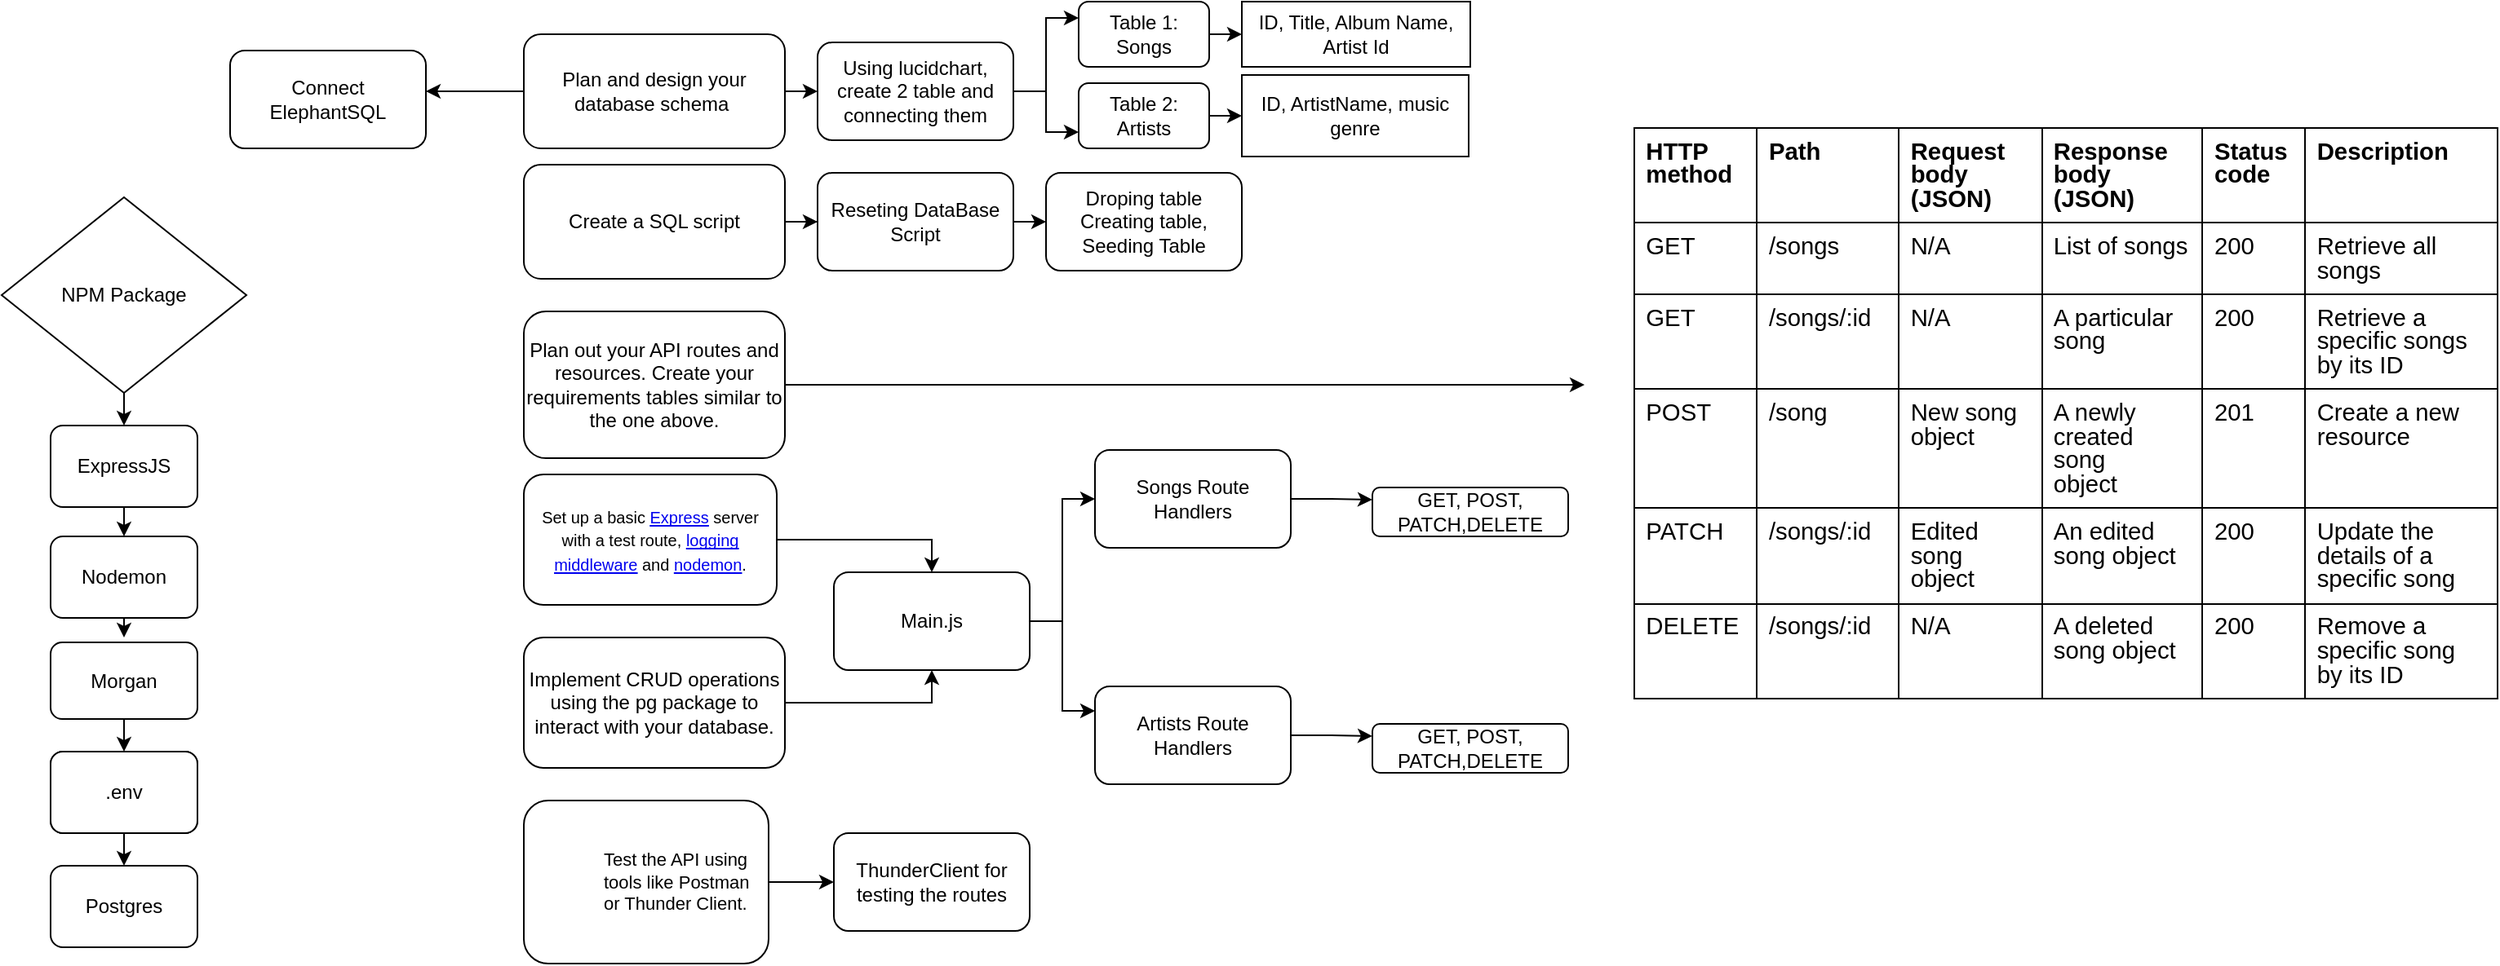 <mxfile version="22.0.3" type="google">
  <diagram name="Page-1" id="NZLwJHWUdEijCmFSZo5U">
    <mxGraphModel grid="1" page="1" gridSize="10" guides="1" tooltips="1" connect="1" arrows="1" fold="1" pageScale="1" pageWidth="850" pageHeight="1100" math="0" shadow="0">
      <root>
        <mxCell id="0" />
        <mxCell id="1" parent="0" />
        <mxCell id="MP1pSOhWw1-A5AuxiCTw-13" style="edgeStyle=orthogonalEdgeStyle;rounded=0;orthogonalLoop=1;jettySize=auto;html=1;exitX=1;exitY=0.5;exitDx=0;exitDy=0;entryX=0;entryY=0.5;entryDx=0;entryDy=0;" edge="1" parent="1" source="MP1pSOhWw1-A5AuxiCTw-2" target="MP1pSOhWw1-A5AuxiCTw-8">
          <mxGeometry relative="1" as="geometry" />
        </mxCell>
        <mxCell id="n1W8WyWPI8wo-H7HfETh-5" style="edgeStyle=orthogonalEdgeStyle;rounded=0;orthogonalLoop=1;jettySize=auto;html=1;" edge="1" parent="1" source="MP1pSOhWw1-A5AuxiCTw-2">
          <mxGeometry relative="1" as="geometry">
            <mxPoint x="270" y="55" as="targetPoint" />
          </mxGeometry>
        </mxCell>
        <mxCell id="MP1pSOhWw1-A5AuxiCTw-2" value="Plan and design your database schema&amp;nbsp;" style="rounded=1;whiteSpace=wrap;html=1;" vertex="1" parent="1">
          <mxGeometry x="330" y="20" width="160" height="70" as="geometry" />
        </mxCell>
        <mxCell id="MP1pSOhWw1-A5AuxiCTw-22" value="" style="edgeStyle=orthogonalEdgeStyle;rounded=0;orthogonalLoop=1;jettySize=auto;html=1;" edge="1" parent="1" source="MP1pSOhWw1-A5AuxiCTw-3" target="MP1pSOhWw1-A5AuxiCTw-18">
          <mxGeometry relative="1" as="geometry" />
        </mxCell>
        <mxCell id="MP1pSOhWw1-A5AuxiCTw-3" value="Create a SQL script" style="rounded=1;whiteSpace=wrap;html=1;" vertex="1" parent="1">
          <mxGeometry x="330" y="100" width="160" height="70" as="geometry" />
        </mxCell>
        <mxCell id="MP1pSOhWw1-A5AuxiCTw-4" value="Plan out your API routes and resources. Create your requirements tables similar to the one above." style="rounded=1;whiteSpace=wrap;html=1;" vertex="1" parent="1">
          <mxGeometry x="330" y="190" width="160" height="90" as="geometry" />
        </mxCell>
        <mxCell id="MP1pSOhWw1-A5AuxiCTw-24" style="edgeStyle=orthogonalEdgeStyle;rounded=0;orthogonalLoop=1;jettySize=auto;html=1;entryX=0.5;entryY=0;entryDx=0;entryDy=0;" edge="1" parent="1" source="MP1pSOhWw1-A5AuxiCTw-5" target="MP1pSOhWw1-A5AuxiCTw-23">
          <mxGeometry relative="1" as="geometry" />
        </mxCell>
        <mxCell id="MP1pSOhWw1-A5AuxiCTw-5" value="&lt;font style=&quot;font-size: 10px;&quot;&gt;Set up a basic&amp;nbsp;&lt;span style=&quot;border-color: var(--border-color); font-family: Arial; text-align: left; text-decoration-line: underline; text-decoration-skip-ink: none; color: rgb(17, 85, 204);&quot; class=&quot;c21&quot;&gt;&lt;a style=&quot;border-color: var(--border-color); text-decoration: inherit;&quot; href=&quot;https://www.google.com/url?q=https://expressjs.com/&amp;amp;sa=D&amp;amp;source=editors&amp;amp;ust=1696588872830771&amp;amp;usg=AOvVaw3Q-1ynsjV2Uif-jQ8RZWzV&quot; class=&quot;c8&quot;&gt;Express&lt;/a&gt;&lt;/span&gt;&lt;span style=&quot;font-family: Arial; text-align: left;&quot;&gt;&amp;nbsp;server with a test route,&amp;nbsp;&lt;/span&gt;&lt;span style=&quot;border-color: var(--border-color); font-family: Arial; text-align: left; text-decoration-line: underline; text-decoration-skip-ink: none; color: rgb(17, 85, 204);&quot; class=&quot;c21&quot;&gt;&lt;a style=&quot;border-color: var(--border-color); text-decoration: inherit;&quot; href=&quot;https://www.google.com/url?q=https://www.npmjs.com/package/morgan&amp;amp;sa=D&amp;amp;source=editors&amp;amp;ust=1696588872830972&amp;amp;usg=AOvVaw0UehI3n7YNhWWzpMSBK3u9&quot; class=&quot;c8&quot;&gt;logging middleware&lt;/a&gt;&lt;/span&gt;&lt;span style=&quot;font-family: Arial; text-align: left;&quot;&gt;&amp;nbsp;and&amp;nbsp;&lt;/span&gt;&lt;span style=&quot;border-color: var(--border-color); font-family: Arial; text-align: left; text-decoration-line: underline; text-decoration-skip-ink: none; color: rgb(17, 85, 204);&quot; class=&quot;c21&quot;&gt;&lt;a style=&quot;border-color: var(--border-color); text-decoration: inherit;&quot; href=&quot;https://www.google.com/url?q=https://www.npmjs.com/package/nodemon&amp;amp;sa=D&amp;amp;source=editors&amp;amp;ust=1696588872831096&amp;amp;usg=AOvVaw2lOopaytWeFyevFYSEqnsv&quot; class=&quot;c8&quot;&gt;nodemon&lt;/a&gt;&lt;/span&gt;&lt;span style=&quot;border-color: var(--border-color); font-family: Arial; text-align: left; vertical-align: baseline;&quot; class=&quot;c2&quot;&gt;.&lt;/span&gt;&lt;/font&gt;" style="rounded=1;whiteSpace=wrap;html=1;" vertex="1" parent="1">
          <mxGeometry x="330" y="290" width="155" height="80" as="geometry" />
        </mxCell>
        <mxCell id="MP1pSOhWw1-A5AuxiCTw-25" style="edgeStyle=orthogonalEdgeStyle;rounded=0;orthogonalLoop=1;jettySize=auto;html=1;entryX=0.5;entryY=1;entryDx=0;entryDy=0;" edge="1" parent="1" source="MP1pSOhWw1-A5AuxiCTw-6" target="MP1pSOhWw1-A5AuxiCTw-23">
          <mxGeometry relative="1" as="geometry" />
        </mxCell>
        <mxCell id="MP1pSOhWw1-A5AuxiCTw-6" value="Implement CRUD operations using the pg package to interact with your database." style="rounded=1;whiteSpace=wrap;html=1;" vertex="1" parent="1">
          <mxGeometry x="330" y="390" width="160" height="80" as="geometry" />
        </mxCell>
        <mxCell id="MP1pSOhWw1-A5AuxiCTw-27" style="edgeStyle=orthogonalEdgeStyle;rounded=0;orthogonalLoop=1;jettySize=auto;html=1;exitX=1;exitY=0.5;exitDx=0;exitDy=0;entryX=0;entryY=0.5;entryDx=0;entryDy=0;" edge="1" parent="1" source="MP1pSOhWw1-A5AuxiCTw-7" target="MP1pSOhWw1-A5AuxiCTw-26">
          <mxGeometry relative="1" as="geometry" />
        </mxCell>
        <mxCell id="MP1pSOhWw1-A5AuxiCTw-7" value="&lt;ol style=&quot;border-color: var(--border-color); margin: 0px; padding: 0px; list-style-type: none; font-family: Roboto, arial, sans, sans-serif; text-align: start;&quot; start=&quot;3&quot; class=&quot;c14 lst-kix_bntq7i7yl89-0&quot;&gt;&lt;li style=&quot;border-color: var(--border-color); font-family: Arial; margin-left: 36pt; padding-top: 12pt; padding-left: 0pt; padding-bottom: 12pt; line-height: 1.15; text-align: left; counter-increment: lst-ctn-kix_bntq7i7yl89-0 1;&quot; class=&quot;c3 li-bullet-0&quot;&gt;&lt;font style=&quot;font-size: 11px;&quot;&gt;Test the API using tools like Postman or Thunder Client.&lt;/font&gt;&lt;/li&gt;&lt;/ol&gt;" style="rounded=1;whiteSpace=wrap;html=1;" vertex="1" parent="1">
          <mxGeometry x="330" y="490" width="150" height="100" as="geometry" />
        </mxCell>
        <mxCell id="MP1pSOhWw1-A5AuxiCTw-14" style="edgeStyle=orthogonalEdgeStyle;rounded=0;orthogonalLoop=1;jettySize=auto;html=1;entryX=0;entryY=0.25;entryDx=0;entryDy=0;" edge="1" parent="1" source="MP1pSOhWw1-A5AuxiCTw-8" target="MP1pSOhWw1-A5AuxiCTw-9">
          <mxGeometry relative="1" as="geometry" />
        </mxCell>
        <mxCell id="MP1pSOhWw1-A5AuxiCTw-15" style="edgeStyle=orthogonalEdgeStyle;rounded=0;orthogonalLoop=1;jettySize=auto;html=1;exitX=1;exitY=0.5;exitDx=0;exitDy=0;entryX=0;entryY=0.75;entryDx=0;entryDy=0;" edge="1" parent="1" source="MP1pSOhWw1-A5AuxiCTw-8" target="MP1pSOhWw1-A5AuxiCTw-10">
          <mxGeometry relative="1" as="geometry" />
        </mxCell>
        <mxCell id="MP1pSOhWw1-A5AuxiCTw-8" value="Using lucidchart, create 2 table and connecting them" style="rounded=1;whiteSpace=wrap;html=1;" vertex="1" parent="1">
          <mxGeometry x="510" y="25" width="120" height="60" as="geometry" />
        </mxCell>
        <mxCell id="MP1pSOhWw1-A5AuxiCTw-16" style="edgeStyle=orthogonalEdgeStyle;rounded=0;orthogonalLoop=1;jettySize=auto;html=1;exitX=1;exitY=0.5;exitDx=0;exitDy=0;entryX=0;entryY=0.5;entryDx=0;entryDy=0;" edge="1" parent="1" source="MP1pSOhWw1-A5AuxiCTw-9" target="MP1pSOhWw1-A5AuxiCTw-12">
          <mxGeometry relative="1" as="geometry" />
        </mxCell>
        <mxCell id="MP1pSOhWw1-A5AuxiCTw-9" value="Table 1: Songs" style="rounded=1;whiteSpace=wrap;html=1;" vertex="1" parent="1">
          <mxGeometry x="670" width="80" height="40" as="geometry" />
        </mxCell>
        <mxCell id="MP1pSOhWw1-A5AuxiCTw-17" style="edgeStyle=orthogonalEdgeStyle;rounded=0;orthogonalLoop=1;jettySize=auto;html=1;exitX=1;exitY=0.5;exitDx=0;exitDy=0;entryX=0;entryY=0.5;entryDx=0;entryDy=0;" edge="1" parent="1" source="MP1pSOhWw1-A5AuxiCTw-10" target="k5xZAKEoHbPxZRdMwEW1-1">
          <mxGeometry relative="1" as="geometry" />
        </mxCell>
        <mxCell id="MP1pSOhWw1-A5AuxiCTw-10" value="Table 2: Artists" style="rounded=1;whiteSpace=wrap;html=1;" vertex="1" parent="1">
          <mxGeometry x="670" y="50" width="80" height="40" as="geometry" />
        </mxCell>
        <mxCell id="MP1pSOhWw1-A5AuxiCTw-12" value="ID, Title, Album Name, Artist Id" style="rounded=0;whiteSpace=wrap;html=1;" vertex="1" parent="1">
          <mxGeometry x="770" width="140" height="40" as="geometry" />
        </mxCell>
        <mxCell id="k5xZAKEoHbPxZRdMwEW1-1" value="ID, ArtistName, music genre" style="rounded=0;whiteSpace=wrap;html=1;" vertex="1" parent="1">
          <mxGeometry x="770" y="45" width="139" height="50" as="geometry" />
        </mxCell>
        <mxCell id="MP1pSOhWw1-A5AuxiCTw-21" style="edgeStyle=orthogonalEdgeStyle;rounded=0;orthogonalLoop=1;jettySize=auto;html=1;exitX=1;exitY=0.5;exitDx=0;exitDy=0;entryX=0;entryY=0.5;entryDx=0;entryDy=0;" edge="1" parent="1" source="MP1pSOhWw1-A5AuxiCTw-18" target="MP1pSOhWw1-A5AuxiCTw-19">
          <mxGeometry relative="1" as="geometry" />
        </mxCell>
        <mxCell id="MP1pSOhWw1-A5AuxiCTw-18" value="Reseting DataBase Script" style="rounded=1;whiteSpace=wrap;html=1;" vertex="1" parent="1">
          <mxGeometry x="510" y="105" width="120" height="60" as="geometry" />
        </mxCell>
        <mxCell id="MP1pSOhWw1-A5AuxiCTw-19" value="Droping table&lt;br&gt;Creating table,&lt;br&gt;Seeding Table" style="rounded=1;whiteSpace=wrap;html=1;" vertex="1" parent="1">
          <mxGeometry x="650" y="105" width="120" height="60" as="geometry" />
        </mxCell>
        <mxCell id="MP1pSOhWw1-A5AuxiCTw-35" style="edgeStyle=orthogonalEdgeStyle;rounded=0;orthogonalLoop=1;jettySize=auto;html=1;exitX=1;exitY=0.5;exitDx=0;exitDy=0;entryX=0;entryY=0.25;entryDx=0;entryDy=0;" edge="1" parent="1" source="MP1pSOhWw1-A5AuxiCTw-23" target="MP1pSOhWw1-A5AuxiCTw-30">
          <mxGeometry relative="1" as="geometry" />
        </mxCell>
        <mxCell id="MP1pSOhWw1-A5AuxiCTw-37" style="edgeStyle=orthogonalEdgeStyle;rounded=0;orthogonalLoop=1;jettySize=auto;html=1;exitX=1;exitY=0.5;exitDx=0;exitDy=0;entryX=0;entryY=0.5;entryDx=0;entryDy=0;" edge="1" parent="1" source="MP1pSOhWw1-A5AuxiCTw-23" target="MP1pSOhWw1-A5AuxiCTw-29">
          <mxGeometry relative="1" as="geometry" />
        </mxCell>
        <mxCell id="MP1pSOhWw1-A5AuxiCTw-23" value="Main.js" style="rounded=1;whiteSpace=wrap;html=1;" vertex="1" parent="1">
          <mxGeometry x="520" y="350" width="120" height="60" as="geometry" />
        </mxCell>
        <mxCell id="MP1pSOhWw1-A5AuxiCTw-26" value="ThunderClient for testing the routes" style="rounded=1;whiteSpace=wrap;html=1;" vertex="1" parent="1">
          <mxGeometry x="520" y="510" width="120" height="60" as="geometry" />
        </mxCell>
        <mxCell id="qhG7z6Sz0XXHwZTHZPaw-1" value="&lt;table class=&quot;c19&quot; style=&quot;font-style: normal; font-variant-caps: normal; font-weight: 400; letter-spacing: normal; text-align: start; text-transform: none; word-spacing: 0px; -webkit-text-stroke-width: 0px; text-decoration: none; margin-left: 21pt; border-spacing: 0px; border-collapse: collapse; margin-right: auto; caret-color: rgb(0, 0, 0); color: rgb(0, 0, 0); font-family: Roboto, arial, sans, sans-serif; background-color: rgb(255, 255, 255);&quot;&gt;&lt;tbody&gt;&lt;tr class=&quot;c15&quot; style=&quot;height: 0pt;&quot;&gt;&lt;td class=&quot;c24&quot; colspan=&quot;1&quot; rowspan=&quot;1&quot; style=&quot;padding: 5pt; border-style: solid; border-color: rgb(0, 0, 0); border-width: 1pt; vertical-align: top; width: 54pt;&quot;&gt;&lt;p class=&quot;c7&quot; style=&quot;margin: 0px; color: rgb(0, 0, 0); font-size: 11pt; font-family: Arial; padding-top: 0pt; padding-bottom: 0pt; line-height: 1; text-align: left;&quot;&gt;&lt;span class=&quot;c17 c8&quot; style=&quot;color: rgb(0, 0, 0); text-decoration: none; vertical-align: baseline; font-size: 11pt; font-family: Arial; font-style: normal; font-weight: 700;&quot;&gt;HTTP method&lt;/span&gt;&lt;/p&gt;&lt;/td&gt;&lt;td class=&quot;c14&quot; colspan=&quot;1&quot; rowspan=&quot;1&quot; style=&quot;padding: 5pt; border-style: solid; border-color: rgb(0, 0, 0); border-width: 1pt; vertical-align: top; width: 75pt;&quot;&gt;&lt;p class=&quot;c7&quot; style=&quot;margin: 0px; color: rgb(0, 0, 0); font-size: 11pt; font-family: Arial; padding-top: 0pt; padding-bottom: 0pt; line-height: 1; text-align: left;&quot;&gt;&lt;span class=&quot;c17 c8&quot; style=&quot;color: rgb(0, 0, 0); text-decoration: none; vertical-align: baseline; font-size: 11pt; font-family: Arial; font-style: normal; font-weight: 700;&quot;&gt;Path&lt;/span&gt;&lt;/p&gt;&lt;/td&gt;&lt;td class=&quot;c4&quot; colspan=&quot;1&quot; rowspan=&quot;1&quot; style=&quot;padding: 5pt; border-style: solid; border-color: rgb(0, 0, 0); border-width: 1pt; vertical-align: top; width: 87pt;&quot;&gt;&lt;p class=&quot;c7&quot; style=&quot;margin: 0px; color: rgb(0, 0, 0); font-size: 11pt; font-family: Arial; padding-top: 0pt; padding-bottom: 0pt; line-height: 1; text-align: left;&quot;&gt;&lt;span class=&quot;c17 c8&quot; style=&quot;color: rgb(0, 0, 0); text-decoration: none; vertical-align: baseline; font-size: 11pt; font-family: Arial; font-style: normal; font-weight: 700;&quot;&gt;Request body (JSON)&lt;/span&gt;&lt;/p&gt;&lt;/td&gt;&lt;td class=&quot;c11&quot; colspan=&quot;1&quot; rowspan=&quot;1&quot; style=&quot;padding: 5pt; border-style: solid; border-color: rgb(0, 0, 0); border-width: 1pt; vertical-align: top; width: 93pt;&quot;&gt;&lt;p class=&quot;c7&quot; style=&quot;margin: 0px; color: rgb(0, 0, 0); font-size: 11pt; font-family: Arial; padding-top: 0pt; padding-bottom: 0pt; line-height: 1; text-align: left;&quot;&gt;&lt;span class=&quot;c17 c8&quot; style=&quot;color: rgb(0, 0, 0); text-decoration: none; vertical-align: baseline; font-size: 11pt; font-family: Arial; font-style: normal; font-weight: 700;&quot;&gt;Response body (JSON)&lt;/span&gt;&lt;/p&gt;&lt;/td&gt;&lt;td class=&quot;c2&quot; colspan=&quot;1&quot; rowspan=&quot;1&quot; style=&quot;padding: 5pt; border-style: solid; border-color: rgb(0, 0, 0); border-width: 1pt; vertical-align: top; width: 44.2pt;&quot;&gt;&lt;p class=&quot;c7&quot; style=&quot;margin: 0px; color: rgb(0, 0, 0); font-size: 11pt; font-family: Arial; padding-top: 0pt; padding-bottom: 0pt; line-height: 1; text-align: left;&quot;&gt;&lt;span class=&quot;c8 c17&quot; style=&quot;color: rgb(0, 0, 0); text-decoration: none; vertical-align: baseline; font-size: 11pt; font-family: Arial; font-style: normal; font-weight: 700;&quot;&gt;Status code&lt;/span&gt;&lt;/p&gt;&lt;/td&gt;&lt;td class=&quot;c16&quot; colspan=&quot;1&quot; rowspan=&quot;1&quot; style=&quot;padding: 5pt; border-style: solid; border-color: rgb(0, 0, 0); border-width: 1pt; vertical-align: top; width: 125.2pt;&quot;&gt;&lt;p class=&quot;c7&quot; style=&quot;margin: 0px; color: rgb(0, 0, 0); font-size: 11pt; font-family: Arial; padding-top: 0pt; padding-bottom: 0pt; line-height: 1; text-align: left;&quot;&gt;&lt;span class=&quot;c17 c8&quot; style=&quot;color: rgb(0, 0, 0); text-decoration: none; vertical-align: baseline; font-size: 11pt; font-family: Arial; font-style: normal; font-weight: 700;&quot;&gt;Description&lt;/span&gt;&lt;/p&gt;&lt;/td&gt;&lt;/tr&gt;&lt;tr class=&quot;c15&quot; style=&quot;height: 0pt;&quot;&gt;&lt;td class=&quot;c24&quot; colspan=&quot;1&quot; rowspan=&quot;1&quot; style=&quot;padding: 5pt; border-style: solid; border-color: rgb(0, 0, 0); border-width: 1pt; vertical-align: top; width: 54pt;&quot;&gt;&lt;p class=&quot;c7&quot; style=&quot;margin: 0px; color: rgb(0, 0, 0); font-size: 11pt; font-family: Arial; padding-top: 0pt; padding-bottom: 0pt; line-height: 1; text-align: left;&quot;&gt;&lt;span class=&quot;c6&quot; style=&quot;color: rgb(0, 0, 0); font-weight: 400; text-decoration: none; vertical-align: baseline; font-size: 11pt; font-family: Arial; font-style: normal;&quot;&gt;GET&lt;/span&gt;&lt;/p&gt;&lt;/td&gt;&lt;td class=&quot;c14&quot; colspan=&quot;1&quot; rowspan=&quot;1&quot; style=&quot;padding: 5pt; border-style: solid; border-color: rgb(0, 0, 0); border-width: 1pt; vertical-align: top; width: 75pt;&quot;&gt;&lt;p class=&quot;c7&quot; style=&quot;margin: 0px; color: rgb(0, 0, 0); font-size: 11pt; font-family: Arial; padding-top: 0pt; padding-bottom: 0pt; line-height: 1; text-align: left;&quot;&gt;&lt;span class=&quot;c6&quot; style=&quot;color: rgb(0, 0, 0); font-weight: 400; text-decoration: none; vertical-align: baseline; font-size: 11pt; font-family: Arial; font-style: normal;&quot;&gt;/songs&lt;/span&gt;&lt;/p&gt;&lt;/td&gt;&lt;td class=&quot;c4&quot; colspan=&quot;1&quot; rowspan=&quot;1&quot; style=&quot;padding: 5pt; border-style: solid; border-color: rgb(0, 0, 0); border-width: 1pt; vertical-align: top; width: 87pt;&quot;&gt;&lt;p class=&quot;c7&quot; style=&quot;margin: 0px; color: rgb(0, 0, 0); font-size: 11pt; font-family: Arial; padding-top: 0pt; padding-bottom: 0pt; line-height: 1; text-align: left;&quot;&gt;&lt;span class=&quot;c6&quot; style=&quot;color: rgb(0, 0, 0); font-weight: 400; text-decoration: none; vertical-align: baseline; font-size: 11pt; font-family: Arial; font-style: normal;&quot;&gt;N/A&lt;/span&gt;&lt;/p&gt;&lt;/td&gt;&lt;td class=&quot;c11&quot; colspan=&quot;1&quot; rowspan=&quot;1&quot; style=&quot;padding: 5pt; border-style: solid; border-color: rgb(0, 0, 0); border-width: 1pt; vertical-align: top; width: 93pt;&quot;&gt;&lt;p class=&quot;c7&quot; style=&quot;margin: 0px; color: rgb(0, 0, 0); font-size: 11pt; font-family: Arial; padding-top: 0pt; padding-bottom: 0pt; line-height: 1; text-align: left;&quot;&gt;&lt;span class=&quot;c6&quot; style=&quot;color: rgb(0, 0, 0); font-weight: 400; text-decoration: none; vertical-align: baseline; font-size: 11pt; font-family: Arial; font-style: normal;&quot;&gt;List of songs&lt;/span&gt;&lt;/p&gt;&lt;/td&gt;&lt;td class=&quot;c2&quot; colspan=&quot;1&quot; rowspan=&quot;1&quot; style=&quot;padding: 5pt; border-style: solid; border-color: rgb(0, 0, 0); border-width: 1pt; vertical-align: top; width: 44.2pt;&quot;&gt;&lt;p class=&quot;c7&quot; style=&quot;margin: 0px; color: rgb(0, 0, 0); font-size: 11pt; font-family: Arial; padding-top: 0pt; padding-bottom: 0pt; line-height: 1; text-align: left;&quot;&gt;&lt;span class=&quot;c6&quot; style=&quot;color: rgb(0, 0, 0); font-weight: 400; text-decoration: none; vertical-align: baseline; font-size: 11pt; font-family: Arial; font-style: normal;&quot;&gt;200&lt;/span&gt;&lt;/p&gt;&lt;/td&gt;&lt;td class=&quot;c16&quot; colspan=&quot;1&quot; rowspan=&quot;1&quot; style=&quot;padding: 5pt; border-style: solid; border-color: rgb(0, 0, 0); border-width: 1pt; vertical-align: top; width: 125.2pt;&quot;&gt;&lt;p class=&quot;c7&quot; style=&quot;margin: 0px; color: rgb(0, 0, 0); font-size: 11pt; font-family: Arial; padding-top: 0pt; padding-bottom: 0pt; line-height: 1; text-align: left;&quot;&gt;&lt;span class=&quot;c6&quot; style=&quot;color: rgb(0, 0, 0); font-weight: 400; text-decoration: none; vertical-align: baseline; font-size: 11pt; font-family: Arial; font-style: normal;&quot;&gt;Retrieve all songs&lt;/span&gt;&lt;/p&gt;&lt;/td&gt;&lt;/tr&gt;&lt;tr class=&quot;c15&quot; style=&quot;height: 0pt;&quot;&gt;&lt;td class=&quot;c24&quot; colspan=&quot;1&quot; rowspan=&quot;1&quot; style=&quot;padding: 5pt; border-style: solid; border-color: rgb(0, 0, 0); border-width: 1pt; vertical-align: top; width: 54pt;&quot;&gt;&lt;p class=&quot;c7&quot; style=&quot;margin: 0px; color: rgb(0, 0, 0); font-size: 11pt; font-family: Arial; padding-top: 0pt; padding-bottom: 0pt; line-height: 1; text-align: left;&quot;&gt;&lt;span class=&quot;c6&quot; style=&quot;color: rgb(0, 0, 0); font-weight: 400; text-decoration: none; vertical-align: baseline; font-size: 11pt; font-family: Arial; font-style: normal;&quot;&gt;GET&lt;/span&gt;&lt;/p&gt;&lt;/td&gt;&lt;td class=&quot;c14&quot; colspan=&quot;1&quot; rowspan=&quot;1&quot; style=&quot;padding: 5pt; border-style: solid; border-color: rgb(0, 0, 0); border-width: 1pt; vertical-align: top; width: 75pt;&quot;&gt;&lt;p class=&quot;c7&quot; style=&quot;margin: 0px; color: rgb(0, 0, 0); font-size: 11pt; font-family: Arial; padding-top: 0pt; padding-bottom: 0pt; line-height: 1; text-align: left;&quot;&gt;&lt;span class=&quot;c6&quot; style=&quot;color: rgb(0, 0, 0); font-weight: 400; text-decoration: none; vertical-align: baseline; font-size: 11pt; font-family: Arial; font-style: normal;&quot;&gt;/songs/:id&lt;/span&gt;&lt;/p&gt;&lt;/td&gt;&lt;td class=&quot;c4&quot; colspan=&quot;1&quot; rowspan=&quot;1&quot; style=&quot;padding: 5pt; border-style: solid; border-color: rgb(0, 0, 0); border-width: 1pt; vertical-align: top; width: 87pt;&quot;&gt;&lt;p class=&quot;c7&quot; style=&quot;margin: 0px; color: rgb(0, 0, 0); font-size: 11pt; font-family: Arial; padding-top: 0pt; padding-bottom: 0pt; line-height: 1; text-align: left;&quot;&gt;&lt;span class=&quot;c6&quot; style=&quot;color: rgb(0, 0, 0); font-weight: 400; text-decoration: none; vertical-align: baseline; font-size: 11pt; font-family: Arial; font-style: normal;&quot;&gt;N/A&lt;/span&gt;&lt;/p&gt;&lt;/td&gt;&lt;td class=&quot;c11&quot; colspan=&quot;1&quot; rowspan=&quot;1&quot; style=&quot;padding: 5pt; border-style: solid; border-color: rgb(0, 0, 0); border-width: 1pt; vertical-align: top; width: 93pt;&quot;&gt;&lt;p class=&quot;c7&quot; style=&quot;margin: 0px; color: rgb(0, 0, 0); font-size: 11pt; font-family: Arial; padding-top: 0pt; padding-bottom: 0pt; line-height: 1; text-align: left;&quot;&gt;&lt;span class=&quot;c6&quot; style=&quot;color: rgb(0, 0, 0); font-weight: 400; text-decoration: none; vertical-align: baseline; font-size: 11pt; font-family: Arial; font-style: normal;&quot;&gt;A particular song&lt;/span&gt;&lt;/p&gt;&lt;/td&gt;&lt;td class=&quot;c2&quot; colspan=&quot;1&quot; rowspan=&quot;1&quot; style=&quot;padding: 5pt; border-style: solid; border-color: rgb(0, 0, 0); border-width: 1pt; vertical-align: top; width: 44.2pt;&quot;&gt;&lt;p class=&quot;c7&quot; style=&quot;margin: 0px; color: rgb(0, 0, 0); font-size: 11pt; font-family: Arial; padding-top: 0pt; padding-bottom: 0pt; line-height: 1; text-align: left;&quot;&gt;&lt;span class=&quot;c6&quot; style=&quot;color: rgb(0, 0, 0); font-weight: 400; text-decoration: none; vertical-align: baseline; font-size: 11pt; font-family: Arial; font-style: normal;&quot;&gt;200&lt;/span&gt;&lt;/p&gt;&lt;/td&gt;&lt;td class=&quot;c16&quot; colspan=&quot;1&quot; rowspan=&quot;1&quot; style=&quot;padding: 5pt; border-style: solid; border-color: rgb(0, 0, 0); border-width: 1pt; vertical-align: top; width: 125.2pt;&quot;&gt;&lt;p class=&quot;c7&quot; style=&quot;margin: 0px; color: rgb(0, 0, 0); font-size: 11pt; font-family: Arial; padding-top: 0pt; padding-bottom: 0pt; line-height: 1; text-align: left;&quot;&gt;&lt;span class=&quot;c6&quot; style=&quot;color: rgb(0, 0, 0); font-weight: 400; text-decoration: none; vertical-align: baseline; font-size: 11pt; font-family: Arial; font-style: normal;&quot;&gt;Retrieve a specific songs by its ID&lt;/span&gt;&lt;/p&gt;&lt;/td&gt;&lt;/tr&gt;&lt;tr class=&quot;c15&quot; style=&quot;height: 0pt;&quot;&gt;&lt;td class=&quot;c24&quot; colspan=&quot;1&quot; rowspan=&quot;1&quot; style=&quot;padding: 5pt; border-style: solid; border-color: rgb(0, 0, 0); border-width: 1pt; vertical-align: top; width: 54pt;&quot;&gt;&lt;p class=&quot;c7&quot; style=&quot;margin: 0px; color: rgb(0, 0, 0); font-size: 11pt; font-family: Arial; padding-top: 0pt; padding-bottom: 0pt; line-height: 1; text-align: left;&quot;&gt;&lt;span class=&quot;c6&quot; style=&quot;color: rgb(0, 0, 0); font-weight: 400; text-decoration: none; vertical-align: baseline; font-size: 11pt; font-family: Arial; font-style: normal;&quot;&gt;POST&lt;/span&gt;&lt;/p&gt;&lt;/td&gt;&lt;td class=&quot;c14&quot; colspan=&quot;1&quot; rowspan=&quot;1&quot; style=&quot;padding: 5pt; border-style: solid; border-color: rgb(0, 0, 0); border-width: 1pt; vertical-align: top; width: 75pt;&quot;&gt;&lt;p class=&quot;c7&quot; style=&quot;margin: 0px; color: rgb(0, 0, 0); font-size: 11pt; font-family: Arial; padding-top: 0pt; padding-bottom: 0pt; line-height: 1; text-align: left;&quot;&gt;&lt;span class=&quot;c6&quot; style=&quot;color: rgb(0, 0, 0); font-weight: 400; text-decoration: none; vertical-align: baseline; font-size: 11pt; font-family: Arial; font-style: normal;&quot;&gt;/song&lt;/span&gt;&lt;/p&gt;&lt;/td&gt;&lt;td class=&quot;c4&quot; colspan=&quot;1&quot; rowspan=&quot;1&quot; style=&quot;padding: 5pt; border-style: solid; border-color: rgb(0, 0, 0); border-width: 1pt; vertical-align: top; width: 87pt;&quot;&gt;&lt;p class=&quot;c7&quot; style=&quot;margin: 0px; color: rgb(0, 0, 0); font-size: 11pt; font-family: Arial; padding-top: 0pt; padding-bottom: 0pt; line-height: 1; text-align: left;&quot;&gt;&lt;span class=&quot;c6&quot; style=&quot;color: rgb(0, 0, 0); font-weight: 400; text-decoration: none; vertical-align: baseline; font-size: 11pt; font-family: Arial; font-style: normal;&quot;&gt;New song object&lt;/span&gt;&lt;/p&gt;&lt;/td&gt;&lt;td class=&quot;c11&quot; colspan=&quot;1&quot; rowspan=&quot;1&quot; style=&quot;padding: 5pt; border-style: solid; border-color: rgb(0, 0, 0); border-width: 1pt; vertical-align: top; width: 93pt;&quot;&gt;&lt;p class=&quot;c7&quot; style=&quot;margin: 0px; color: rgb(0, 0, 0); font-size: 11pt; font-family: Arial; padding-top: 0pt; padding-bottom: 0pt; line-height: 1; text-align: left;&quot;&gt;&lt;span class=&quot;c6&quot; style=&quot;color: rgb(0, 0, 0); font-weight: 400; text-decoration: none; vertical-align: baseline; font-size: 11pt; font-family: Arial; font-style: normal;&quot;&gt;A newly created song&lt;/span&gt;&lt;/p&gt;&lt;p class=&quot;c7&quot; style=&quot;margin: 0px; color: rgb(0, 0, 0); font-size: 11pt; font-family: Arial; padding-top: 0pt; padding-bottom: 0pt; line-height: 1; text-align: left;&quot;&gt;&lt;span class=&quot;c6&quot; style=&quot;color: rgb(0, 0, 0); font-weight: 400; text-decoration: none; vertical-align: baseline; font-size: 11pt; font-family: Arial; font-style: normal;&quot;&gt;object&lt;/span&gt;&lt;/p&gt;&lt;/td&gt;&lt;td class=&quot;c2&quot; colspan=&quot;1&quot; rowspan=&quot;1&quot; style=&quot;padding: 5pt; border-style: solid; border-color: rgb(0, 0, 0); border-width: 1pt; vertical-align: top; width: 44.2pt;&quot;&gt;&lt;p class=&quot;c7&quot; style=&quot;margin: 0px; color: rgb(0, 0, 0); font-size: 11pt; font-family: Arial; padding-top: 0pt; padding-bottom: 0pt; line-height: 1; text-align: left;&quot;&gt;&lt;span class=&quot;c6&quot; style=&quot;color: rgb(0, 0, 0); font-weight: 400; text-decoration: none; vertical-align: baseline; font-size: 11pt; font-family: Arial; font-style: normal;&quot;&gt;201&lt;/span&gt;&lt;/p&gt;&lt;/td&gt;&lt;td class=&quot;c16&quot; colspan=&quot;1&quot; rowspan=&quot;1&quot; style=&quot;padding: 5pt; border-style: solid; border-color: rgb(0, 0, 0); border-width: 1pt; vertical-align: top; width: 125.2pt;&quot;&gt;&lt;p class=&quot;c7&quot; style=&quot;margin: 0px; color: rgb(0, 0, 0); font-size: 11pt; font-family: Arial; padding-top: 0pt; padding-bottom: 0pt; line-height: 1; text-align: left;&quot;&gt;&lt;span class=&quot;c6&quot; style=&quot;color: rgb(0, 0, 0); font-weight: 400; text-decoration: none; vertical-align: baseline; font-size: 11pt; font-family: Arial; font-style: normal;&quot;&gt;Create a new resource&lt;/span&gt;&lt;/p&gt;&lt;/td&gt;&lt;/tr&gt;&lt;tr class=&quot;c15&quot; style=&quot;height: 0pt;&quot;&gt;&lt;td class=&quot;c24&quot; colspan=&quot;1&quot; rowspan=&quot;1&quot; style=&quot;padding: 5pt; border-style: solid; border-color: rgb(0, 0, 0); border-width: 1pt; vertical-align: top; width: 54pt;&quot;&gt;&lt;p class=&quot;c7&quot; style=&quot;margin: 0px; color: rgb(0, 0, 0); font-size: 11pt; font-family: Arial; padding-top: 0pt; padding-bottom: 0pt; line-height: 1; text-align: left;&quot;&gt;&lt;span class=&quot;c6&quot; style=&quot;color: rgb(0, 0, 0); font-weight: 400; text-decoration: none; vertical-align: baseline; font-size: 11pt; font-family: Arial; font-style: normal;&quot;&gt;PATCH&lt;/span&gt;&lt;/p&gt;&lt;/td&gt;&lt;td class=&quot;c14&quot; colspan=&quot;1&quot; rowspan=&quot;1&quot; style=&quot;padding: 5pt; border-style: solid; border-color: rgb(0, 0, 0); border-width: 1pt; vertical-align: top; width: 75pt;&quot;&gt;&lt;p class=&quot;c7&quot; style=&quot;margin: 0px; color: rgb(0, 0, 0); font-size: 11pt; font-family: Arial; padding-top: 0pt; padding-bottom: 0pt; line-height: 1; text-align: left;&quot;&gt;&lt;span class=&quot;c6&quot; style=&quot;color: rgb(0, 0, 0); font-weight: 400; text-decoration: none; vertical-align: baseline; font-size: 11pt; font-family: Arial; font-style: normal;&quot;&gt;/songs/:id&lt;/span&gt;&lt;/p&gt;&lt;/td&gt;&lt;td class=&quot;c4&quot; colspan=&quot;1&quot; rowspan=&quot;1&quot; style=&quot;padding: 5pt; border-style: solid; border-color: rgb(0, 0, 0); border-width: 1pt; vertical-align: top; width: 87pt;&quot;&gt;&lt;p class=&quot;c7&quot; style=&quot;margin: 0px; color: rgb(0, 0, 0); font-size: 11pt; font-family: Arial; padding-top: 0pt; padding-bottom: 0pt; line-height: 1; text-align: left;&quot;&gt;&lt;span class=&quot;c6&quot; style=&quot;color: rgb(0, 0, 0); font-weight: 400; text-decoration: none; vertical-align: baseline; font-size: 11pt; font-family: Arial; font-style: normal;&quot;&gt;Edited song object&lt;/span&gt;&lt;/p&gt;&lt;/td&gt;&lt;td class=&quot;c11&quot; colspan=&quot;1&quot; rowspan=&quot;1&quot; style=&quot;padding: 5pt; border-style: solid; border-color: rgb(0, 0, 0); border-width: 1pt; vertical-align: top; width: 93pt;&quot;&gt;&lt;p class=&quot;c7&quot; style=&quot;margin: 0px; color: rgb(0, 0, 0); font-size: 11pt; font-family: Arial; padding-top: 0pt; padding-bottom: 0pt; line-height: 1; text-align: left;&quot;&gt;&lt;span class=&quot;c6&quot; style=&quot;color: rgb(0, 0, 0); font-weight: 400; text-decoration: none; vertical-align: baseline; font-size: 11pt; font-family: Arial; font-style: normal;&quot;&gt;An edited song object&lt;/span&gt;&lt;/p&gt;&lt;/td&gt;&lt;td class=&quot;c2&quot; colspan=&quot;1&quot; rowspan=&quot;1&quot; style=&quot;padding: 5pt; border-style: solid; border-color: rgb(0, 0, 0); border-width: 1pt; vertical-align: top; width: 44.2pt;&quot;&gt;&lt;p class=&quot;c7&quot; style=&quot;margin: 0px; color: rgb(0, 0, 0); font-size: 11pt; font-family: Arial; padding-top: 0pt; padding-bottom: 0pt; line-height: 1; text-align: left;&quot;&gt;&lt;span class=&quot;c6&quot; style=&quot;color: rgb(0, 0, 0); font-weight: 400; text-decoration: none; vertical-align: baseline; font-size: 11pt; font-family: Arial; font-style: normal;&quot;&gt;200&lt;/span&gt;&lt;/p&gt;&lt;/td&gt;&lt;td class=&quot;c16&quot; colspan=&quot;1&quot; rowspan=&quot;1&quot; style=&quot;padding: 5pt; border-style: solid; border-color: rgb(0, 0, 0); border-width: 1pt; vertical-align: top; width: 125.2pt;&quot;&gt;&lt;p class=&quot;c7&quot; style=&quot;margin: 0px; color: rgb(0, 0, 0); font-size: 11pt; font-family: Arial; padding-top: 0pt; padding-bottom: 0pt; line-height: 1; text-align: left;&quot;&gt;&lt;span class=&quot;c6&quot; style=&quot;color: rgb(0, 0, 0); font-weight: 400; text-decoration: none; vertical-align: baseline; font-size: 11pt; font-family: Arial; font-style: normal;&quot;&gt;Update the details of a specific song&lt;/span&gt;&lt;/p&gt;&lt;/td&gt;&lt;/tr&gt;&lt;tr class=&quot;c15&quot; style=&quot;height: 0pt;&quot;&gt;&lt;td class=&quot;c24&quot; colspan=&quot;1&quot; rowspan=&quot;1&quot; style=&quot;padding: 5pt; border-style: solid; border-color: rgb(0, 0, 0); border-width: 1pt; vertical-align: top; width: 54pt;&quot;&gt;&lt;p class=&quot;c7&quot; style=&quot;margin: 0px; color: rgb(0, 0, 0); font-size: 11pt; font-family: Arial; padding-top: 0pt; padding-bottom: 0pt; line-height: 1; text-align: left;&quot;&gt;&lt;span class=&quot;c6&quot; style=&quot;color: rgb(0, 0, 0); font-weight: 400; text-decoration: none; vertical-align: baseline; font-size: 11pt; font-family: Arial; font-style: normal;&quot;&gt;DELETE&lt;/span&gt;&lt;/p&gt;&lt;/td&gt;&lt;td class=&quot;c14&quot; colspan=&quot;1&quot; rowspan=&quot;1&quot; style=&quot;padding: 5pt; border-style: solid; border-color: rgb(0, 0, 0); border-width: 1pt; vertical-align: top; width: 75pt;&quot;&gt;&lt;p class=&quot;c7&quot; style=&quot;margin: 0px; color: rgb(0, 0, 0); font-size: 11pt; font-family: Arial; padding-top: 0pt; padding-bottom: 0pt; line-height: 1; text-align: left;&quot;&gt;&lt;span class=&quot;c6&quot; style=&quot;color: rgb(0, 0, 0); font-weight: 400; text-decoration: none; vertical-align: baseline; font-size: 11pt; font-family: Arial; font-style: normal;&quot;&gt;/songs/:id&lt;/span&gt;&lt;/p&gt;&lt;/td&gt;&lt;td class=&quot;c4&quot; colspan=&quot;1&quot; rowspan=&quot;1&quot; style=&quot;padding: 5pt; border-style: solid; border-color: rgb(0, 0, 0); border-width: 1pt; vertical-align: top; width: 87pt;&quot;&gt;&lt;p class=&quot;c7&quot; style=&quot;margin: 0px; color: rgb(0, 0, 0); font-size: 11pt; font-family: Arial; padding-top: 0pt; padding-bottom: 0pt; line-height: 1; text-align: left;&quot;&gt;&lt;span class=&quot;c6&quot; style=&quot;color: rgb(0, 0, 0); font-weight: 400; text-decoration: none; vertical-align: baseline; font-size: 11pt; font-family: Arial; font-style: normal;&quot;&gt;N/A&lt;/span&gt;&lt;/p&gt;&lt;/td&gt;&lt;td class=&quot;c11&quot; colspan=&quot;1&quot; rowspan=&quot;1&quot; style=&quot;padding: 5pt; border-style: solid; border-color: rgb(0, 0, 0); border-width: 1pt; vertical-align: top; width: 93pt;&quot;&gt;&lt;p class=&quot;c7&quot; style=&quot;margin: 0px; color: rgb(0, 0, 0); font-size: 11pt; font-family: Arial; padding-top: 0pt; padding-bottom: 0pt; line-height: 1; text-align: left;&quot;&gt;&lt;span class=&quot;c6&quot; style=&quot;color: rgb(0, 0, 0); font-weight: 400; text-decoration: none; vertical-align: baseline; font-size: 11pt; font-family: Arial; font-style: normal;&quot;&gt;A deleted song object&lt;/span&gt;&lt;/p&gt;&lt;/td&gt;&lt;td class=&quot;c2&quot; colspan=&quot;1&quot; rowspan=&quot;1&quot; style=&quot;padding: 5pt; border-style: solid; border-color: rgb(0, 0, 0); border-width: 1pt; vertical-align: top; width: 44.2pt;&quot;&gt;&lt;p class=&quot;c7&quot; style=&quot;margin: 0px; color: rgb(0, 0, 0); font-size: 11pt; font-family: Arial; padding-top: 0pt; padding-bottom: 0pt; line-height: 1; text-align: left;&quot;&gt;&lt;span class=&quot;c6&quot; style=&quot;color: rgb(0, 0, 0); font-weight: 400; text-decoration: none; vertical-align: baseline; font-size: 11pt; font-family: Arial; font-style: normal;&quot;&gt;200&lt;/span&gt;&lt;/p&gt;&lt;/td&gt;&lt;td class=&quot;c16&quot; colspan=&quot;1&quot; rowspan=&quot;1&quot; style=&quot;padding: 5pt; border-style: solid; border-color: rgb(0, 0, 0); border-width: 1pt; vertical-align: top; width: 125.2pt;&quot;&gt;&lt;p class=&quot;c7&quot; style=&quot;margin: 0px; color: rgb(0, 0, 0); font-size: 11pt; font-family: Arial; padding-top: 0pt; padding-bottom: 0pt; line-height: 1; text-align: left;&quot;&gt;&lt;span class=&quot;c6&quot; style=&quot;color: rgb(0, 0, 0); font-weight: 400; text-decoration: none; vertical-align: baseline; font-size: 11pt; font-family: Arial; font-style: normal;&quot;&gt;Remove a specific song by its ID&lt;/span&gt;&lt;/p&gt;&lt;/td&gt;&lt;/tr&gt;&lt;/tbody&gt;&lt;/table&gt;" style="text;whiteSpace=wrap;html=1;" vertex="1" parent="1">
          <mxGeometry x="980" y="70" width="560" height="440" as="geometry" />
        </mxCell>
        <mxCell id="MP1pSOhWw1-A5AuxiCTw-28" style="edgeStyle=orthogonalEdgeStyle;rounded=0;orthogonalLoop=1;jettySize=auto;html=1;entryX=0;entryY=0.375;entryDx=0;entryDy=0;entryPerimeter=0;" edge="1" parent="1" source="MP1pSOhWw1-A5AuxiCTw-4" target="qhG7z6Sz0XXHwZTHZPaw-1">
          <mxGeometry relative="1" as="geometry" />
        </mxCell>
        <mxCell id="MP1pSOhWw1-A5AuxiCTw-38" style="edgeStyle=orthogonalEdgeStyle;rounded=0;orthogonalLoop=1;jettySize=auto;html=1;exitX=1;exitY=0.5;exitDx=0;exitDy=0;entryX=0;entryY=0.25;entryDx=0;entryDy=0;" edge="1" parent="1" source="MP1pSOhWw1-A5AuxiCTw-29" target="MP1pSOhWw1-A5AuxiCTw-31">
          <mxGeometry relative="1" as="geometry" />
        </mxCell>
        <mxCell id="MP1pSOhWw1-A5AuxiCTw-29" value="Songs&amp;nbsp;Route Handlers" style="rounded=1;whiteSpace=wrap;html=1;" vertex="1" parent="1">
          <mxGeometry x="680" y="275" width="120" height="60" as="geometry" />
        </mxCell>
        <mxCell id="MP1pSOhWw1-A5AuxiCTw-39" style="edgeStyle=orthogonalEdgeStyle;rounded=0;orthogonalLoop=1;jettySize=auto;html=1;exitX=1;exitY=0.5;exitDx=0;exitDy=0;entryX=0;entryY=0.25;entryDx=0;entryDy=0;" edge="1" parent="1" source="MP1pSOhWw1-A5AuxiCTw-30" target="MP1pSOhWw1-A5AuxiCTw-34">
          <mxGeometry relative="1" as="geometry" />
        </mxCell>
        <mxCell id="MP1pSOhWw1-A5AuxiCTw-30" value="Artists&amp;nbsp;Route Handlers" style="rounded=1;whiteSpace=wrap;html=1;" vertex="1" parent="1">
          <mxGeometry x="680" y="420" width="120" height="60" as="geometry" />
        </mxCell>
        <mxCell id="MP1pSOhWw1-A5AuxiCTw-31" value="GET, POST, PATCH,DELETE" style="rounded=1;whiteSpace=wrap;html=1;" vertex="1" parent="1">
          <mxGeometry x="850" y="298" width="120" height="30" as="geometry" />
        </mxCell>
        <mxCell id="MP1pSOhWw1-A5AuxiCTw-34" value="GET, POST, PATCH,DELETE" style="rounded=1;whiteSpace=wrap;html=1;" vertex="1" parent="1">
          <mxGeometry x="850" y="443" width="120" height="30" as="geometry" />
        </mxCell>
        <mxCell id="n1W8WyWPI8wo-H7HfETh-4" value="Connect ElephantSQL&lt;br&gt;" style="rounded=1;whiteSpace=wrap;html=1;" vertex="1" parent="1">
          <mxGeometry x="150" y="30" width="120" height="60" as="geometry" />
        </mxCell>
        <mxCell id="n1W8WyWPI8wo-H7HfETh-6" value="NPM Package" style="rhombus;whiteSpace=wrap;html=1;" vertex="1" parent="1">
          <mxGeometry x="10" y="120" width="150" height="120" as="geometry" />
        </mxCell>
        <mxCell id="n1W8WyWPI8wo-H7HfETh-9" value="ExpressJS&lt;br&gt;" style="rounded=1;whiteSpace=wrap;html=1;" vertex="1" parent="1">
          <mxGeometry x="40" y="260" width="90" height="50" as="geometry" />
        </mxCell>
        <mxCell id="n1W8WyWPI8wo-H7HfETh-10" value="Nodemon&lt;br&gt;" style="rounded=1;whiteSpace=wrap;html=1;" vertex="1" parent="1">
          <mxGeometry x="40" y="328" width="90" height="50" as="geometry" />
        </mxCell>
        <mxCell id="n1W8WyWPI8wo-H7HfETh-11" value="PostgreSQL" style="rounded=1;whiteSpace=wrap;html=1;" vertex="1" parent="1">
          <mxGeometry x="40" y="460" width="90" height="50" as="geometry" />
        </mxCell>
        <mxCell id="qhG7z6Sz0XXHwZTHZPaw-7" style="edgeStyle=orthogonalEdgeStyle;rounded=0;orthogonalLoop=1;jettySize=auto;html=1;exitX=0.5;exitY=1;exitDx=0;exitDy=0;entryX=0.5;entryY=0;entryDx=0;entryDy=0;" edge="1" parent="1" source="qhG7z6Sz0XXHwZTHZPaw-4" target="qhG7z6Sz0XXHwZTHZPaw-5">
          <mxGeometry relative="1" as="geometry" />
        </mxCell>
        <mxCell id="qhG7z6Sz0XXHwZTHZPaw-4" value=".env" style="rounded=1;whiteSpace=wrap;html=1;" vertex="1" parent="1">
          <mxGeometry x="40" y="460" width="90" height="50" as="geometry" />
        </mxCell>
        <mxCell id="n1W8WyWPI8wo-H7HfETh-13" style="edgeStyle=orthogonalEdgeStyle;rounded=0;orthogonalLoop=1;jettySize=auto;html=1;exitX=0.5;exitY=1;exitDx=0;exitDy=0;entryX=0.5;entryY=0;entryDx=0;entryDy=0;" edge="1" parent="1" source="n1W8WyWPI8wo-H7HfETh-9" target="n1W8WyWPI8wo-H7HfETh-10">
          <mxGeometry relative="1" as="geometry" />
        </mxCell>
        <mxCell id="qhG7z6Sz0XXHwZTHZPaw-6" style="edgeStyle=orthogonalEdgeStyle;rounded=0;orthogonalLoop=1;jettySize=auto;html=1;exitX=0.5;exitY=1;exitDx=0;exitDy=0;entryX=0.5;entryY=0;entryDx=0;entryDy=0;" edge="1" parent="1" source="qhG7z6Sz0XXHwZTHZPaw-2" target="qhG7z6Sz0XXHwZTHZPaw-4">
          <mxGeometry relative="1" as="geometry" />
        </mxCell>
        <mxCell id="qhG7z6Sz0XXHwZTHZPaw-2" value="Morgan" style="rounded=1;whiteSpace=wrap;html=1;" vertex="1" parent="1">
          <mxGeometry x="40" y="393" width="90" height="47" as="geometry" />
        </mxCell>
        <mxCell id="n1W8WyWPI8wo-H7HfETh-14" style="edgeStyle=orthogonalEdgeStyle;rounded=0;orthogonalLoop=1;jettySize=auto;html=1;exitX=0.5;exitY=1;exitDx=0;exitDy=0;" edge="1" parent="1" source="n1W8WyWPI8wo-H7HfETh-10">
          <mxGeometry relative="1" as="geometry">
            <mxPoint x="85" y="390" as="targetPoint" />
          </mxGeometry>
        </mxCell>
        <mxCell id="n1W8WyWPI8wo-H7HfETh-12" style="edgeStyle=orthogonalEdgeStyle;rounded=0;orthogonalLoop=1;jettySize=auto;html=1;exitX=0.5;exitY=1;exitDx=0;exitDy=0;entryX=0.5;entryY=0;entryDx=0;entryDy=0;" edge="1" parent="1" source="n1W8WyWPI8wo-H7HfETh-6" target="n1W8WyWPI8wo-H7HfETh-9">
          <mxGeometry relative="1" as="geometry" />
        </mxCell>
        <mxCell id="qhG7z6Sz0XXHwZTHZPaw-5" value="Postgres" style="rounded=1;whiteSpace=wrap;html=1;" vertex="1" parent="1">
          <mxGeometry x="40" y="530" width="90" height="50" as="geometry" />
        </mxCell>
      </root>
    </mxGraphModel>
  </diagram>
</mxfile>
